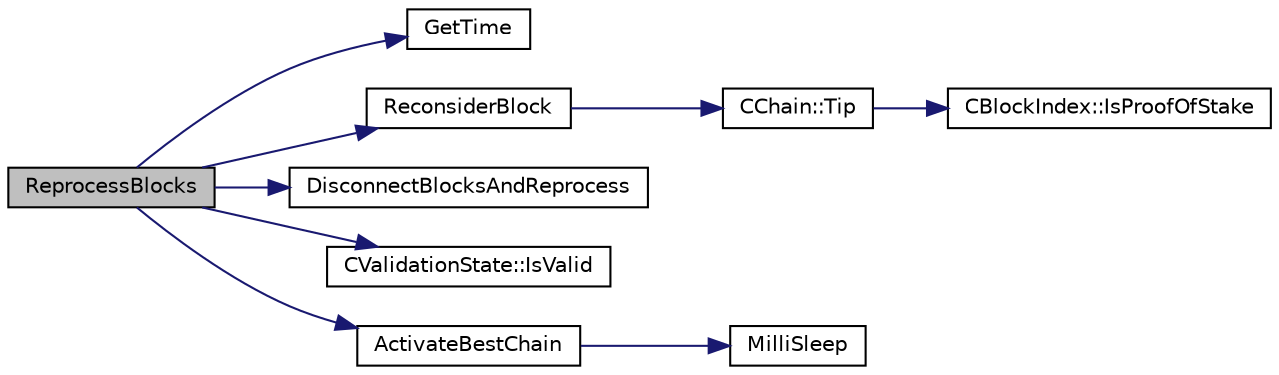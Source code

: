digraph "ReprocessBlocks"
{
  edge [fontname="Helvetica",fontsize="10",labelfontname="Helvetica",labelfontsize="10"];
  node [fontname="Helvetica",fontsize="10",shape=record];
  rankdir="LR";
  Node495 [label="ReprocessBlocks",height=0.2,width=0.4,color="black", fillcolor="grey75", style="filled", fontcolor="black"];
  Node495 -> Node496 [color="midnightblue",fontsize="10",style="solid",fontname="Helvetica"];
  Node496 [label="GetTime",height=0.2,width=0.4,color="black", fillcolor="white", style="filled",URL="$utiltime_8cpp.html#a46fac5fba8ba905b5f9acb364f5d8c6f",tooltip="For unit testing. "];
  Node495 -> Node497 [color="midnightblue",fontsize="10",style="solid",fontname="Helvetica"];
  Node497 [label="ReconsiderBlock",height=0.2,width=0.4,color="black", fillcolor="white", style="filled",URL="$main_8cpp.html#a8302271cb4b4deed26c45b002ce2b4a0",tooltip="Remove invalidity status from a block and its descendants. "];
  Node497 -> Node498 [color="midnightblue",fontsize="10",style="solid",fontname="Helvetica"];
  Node498 [label="CChain::Tip",height=0.2,width=0.4,color="black", fillcolor="white", style="filled",URL="$class_c_chain.html#a40ccefec14f8f3195c08c827af8cf412",tooltip="Returns the index entry for the tip of this chain, or NULL if none. "];
  Node498 -> Node499 [color="midnightblue",fontsize="10",style="solid",fontname="Helvetica"];
  Node499 [label="CBlockIndex::IsProofOfStake",height=0.2,width=0.4,color="black", fillcolor="white", style="filled",URL="$class_c_block_index.html#a2438a891e9d43821c0d99e1bdac56fde"];
  Node495 -> Node500 [color="midnightblue",fontsize="10",style="solid",fontname="Helvetica"];
  Node500 [label="DisconnectBlocksAndReprocess",height=0.2,width=0.4,color="black", fillcolor="white", style="filled",URL="$main_8cpp.html#af2b1f603b58c5364716253a0711f0e91",tooltip="Reprocess a number of blocks to try and get on the correct chain again. "];
  Node495 -> Node501 [color="midnightblue",fontsize="10",style="solid",fontname="Helvetica"];
  Node501 [label="CValidationState::IsValid",height=0.2,width=0.4,color="black", fillcolor="white", style="filled",URL="$class_c_validation_state.html#a7dc31c88ba63ad17a954f247d21b550c"];
  Node495 -> Node502 [color="midnightblue",fontsize="10",style="solid",fontname="Helvetica"];
  Node502 [label="ActivateBestChain",height=0.2,width=0.4,color="black", fillcolor="white", style="filled",URL="$main_8cpp.html#ac59c8d1f38aa3ece703960bd3912a952",tooltip="Make the best chain active, in multiple steps. "];
  Node502 -> Node503 [color="midnightblue",fontsize="10",style="solid",fontname="Helvetica"];
  Node503 [label="MilliSleep",height=0.2,width=0.4,color="black", fillcolor="white", style="filled",URL="$utiltime_8cpp.html#ac635182d3e845eda4af4fa5ab31609da"];
}
